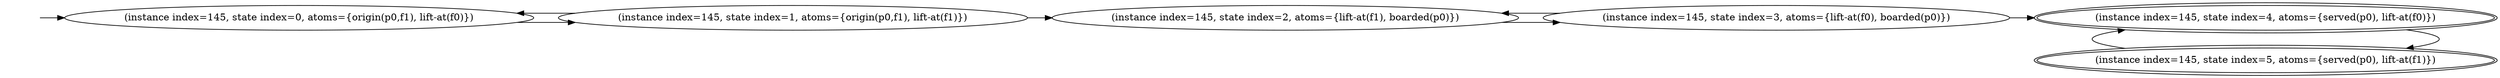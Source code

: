digraph {
rankdir="LR"
s0[label="(instance index=145, state index=0, atoms={origin(p0,f1), lift-at(f0)})"]
s1[label="(instance index=145, state index=1, atoms={origin(p0,f1), lift-at(f1)})"]
s2[label="(instance index=145, state index=2, atoms={lift-at(f1), boarded(p0)})"]
s3[label="(instance index=145, state index=3, atoms={lift-at(f0), boarded(p0)})"]
s4[peripheries=2,label="(instance index=145, state index=4, atoms={served(p0), lift-at(f0)})"]
s5[peripheries=2,label="(instance index=145, state index=5, atoms={served(p0), lift-at(f1)})"]
Dangling [ label = "", style = invis ]
{ rank = same; Dangling }
Dangling -> s0
{ rank = same; s0}
{ rank = same; s1}
{ rank = same; s2}
{ rank = same; s3}
{ rank = same; s4,s5}
{
s0->s1
}
{
s1->s2
s1->s0
}
{
s2->s3
}
{
s3->s4
s3->s2
}
{
s4->s5
s5->s4
}
}
